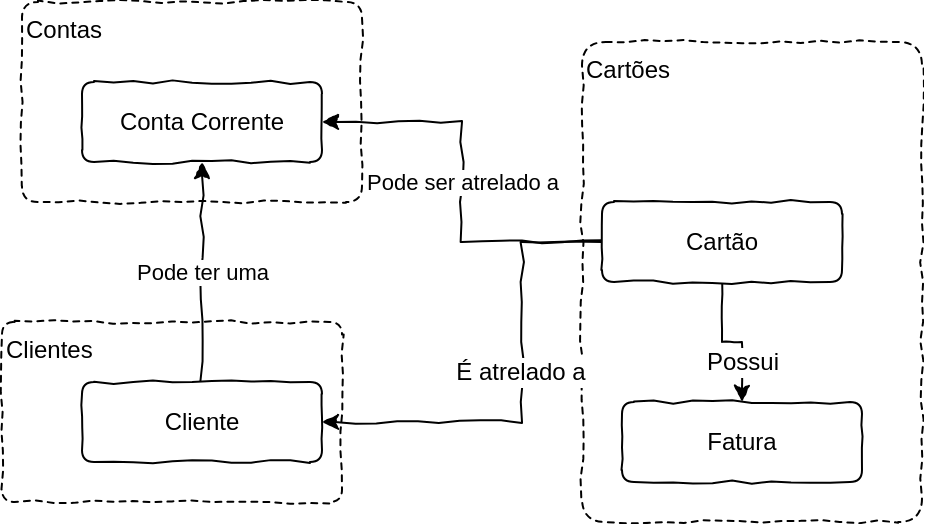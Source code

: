 <mxfile version="12.6.1" type="device"><diagram id="WMoJoTrSvPSUlHn5IuxJ" name="Page-1"><mxGraphModel dx="868" dy="491" grid="1" gridSize="10" guides="1" tooltips="1" connect="1" arrows="1" fold="1" page="1" pageScale="1" pageWidth="850" pageHeight="1100" math="0" shadow="0"><root><mxCell id="0"/><mxCell id="1" parent="0"/><mxCell id="ZO8fXxUJArJDfPmbPtuw-14" value="Cartões" style="rounded=1;whiteSpace=wrap;html=1;glass=0;comic=1;dashed=1;align=left;verticalAlign=top;arcSize=7;" vertex="1" parent="1"><mxGeometry x="330" y="70" width="170" height="240" as="geometry"/></mxCell><mxCell id="ZO8fXxUJArJDfPmbPtuw-13" value="Clientes" style="rounded=1;whiteSpace=wrap;html=1;glass=0;comic=1;dashed=1;align=left;verticalAlign=top;arcSize=7;" vertex="1" parent="1"><mxGeometry x="40" y="210" width="170" height="90" as="geometry"/></mxCell><mxCell id="ZO8fXxUJArJDfPmbPtuw-12" value="Contas" style="rounded=1;whiteSpace=wrap;html=1;glass=0;comic=1;dashed=1;align=left;verticalAlign=top;arcSize=8;" vertex="1" parent="1"><mxGeometry x="50" y="50" width="170" height="100" as="geometry"/></mxCell><mxCell id="ZO8fXxUJArJDfPmbPtuw-1" value="Conta Corrente" style="rounded=1;whiteSpace=wrap;html=1;comic=1;" vertex="1" parent="1"><mxGeometry x="80" y="90" width="120" height="40" as="geometry"/></mxCell><mxCell id="ZO8fXxUJArJDfPmbPtuw-7" value="Pode ter uma" style="edgeStyle=orthogonalEdgeStyle;rounded=0;comic=1;orthogonalLoop=1;jettySize=auto;html=1;entryX=0.5;entryY=1;entryDx=0;entryDy=0;" edge="1" parent="1" source="ZO8fXxUJArJDfPmbPtuw-2" target="ZO8fXxUJArJDfPmbPtuw-1"><mxGeometry relative="1" as="geometry"/></mxCell><mxCell id="ZO8fXxUJArJDfPmbPtuw-2" value="Cliente" style="rounded=1;whiteSpace=wrap;html=1;comic=1;" vertex="1" parent="1"><mxGeometry x="80" y="240" width="120" height="40" as="geometry"/></mxCell><mxCell id="ZO8fXxUJArJDfPmbPtuw-5" value="Pode ser atrelado a" style="edgeStyle=orthogonalEdgeStyle;rounded=0;orthogonalLoop=1;jettySize=auto;html=1;entryX=1;entryY=0.5;entryDx=0;entryDy=0;comic=1;" edge="1" parent="1" source="ZO8fXxUJArJDfPmbPtuw-3" target="ZO8fXxUJArJDfPmbPtuw-1"><mxGeometry relative="1" as="geometry"/></mxCell><mxCell id="ZO8fXxUJArJDfPmbPtuw-8" style="edgeStyle=orthogonalEdgeStyle;rounded=0;comic=1;orthogonalLoop=1;jettySize=auto;html=1;entryX=1;entryY=0.5;entryDx=0;entryDy=0;" edge="1" parent="1" source="ZO8fXxUJArJDfPmbPtuw-3" target="ZO8fXxUJArJDfPmbPtuw-2"><mxGeometry relative="1" as="geometry"><Array as="points"><mxPoint x="300" y="170"/><mxPoint x="300" y="260"/></Array></mxGeometry></mxCell><mxCell id="ZO8fXxUJArJDfPmbPtuw-9" value="É atrelado a" style="text;html=1;align=center;verticalAlign=middle;resizable=0;points=[];labelBackgroundColor=#ffffff;" vertex="1" connectable="0" parent="ZO8fXxUJArJDfPmbPtuw-8"><mxGeometry x="-0.091" y="-1" relative="1" as="geometry"><mxPoint as="offset"/></mxGeometry></mxCell><mxCell id="ZO8fXxUJArJDfPmbPtuw-10" style="edgeStyle=orthogonalEdgeStyle;rounded=0;comic=1;orthogonalLoop=1;jettySize=auto;html=1;" edge="1" parent="1" source="ZO8fXxUJArJDfPmbPtuw-3" target="ZO8fXxUJArJDfPmbPtuw-4"><mxGeometry relative="1" as="geometry"/></mxCell><mxCell id="ZO8fXxUJArJDfPmbPtuw-11" value="Possui" style="text;html=1;align=center;verticalAlign=middle;resizable=0;points=[];labelBackgroundColor=#ffffff;" vertex="1" connectable="0" parent="ZO8fXxUJArJDfPmbPtuw-10"><mxGeometry x="-0.347" y="-1" relative="1" as="geometry"><mxPoint x="10.69" y="17.24" as="offset"/></mxGeometry></mxCell><mxCell id="ZO8fXxUJArJDfPmbPtuw-3" value="Cartão" style="rounded=1;whiteSpace=wrap;html=1;glass=0;comic=1;" vertex="1" parent="1"><mxGeometry x="340" y="150" width="120" height="40" as="geometry"/></mxCell><mxCell id="ZO8fXxUJArJDfPmbPtuw-4" value="Fatura" style="rounded=1;whiteSpace=wrap;html=1;comic=1;" vertex="1" parent="1"><mxGeometry x="350" y="250" width="120" height="40" as="geometry"/></mxCell></root></mxGraphModel></diagram></mxfile>